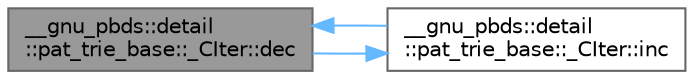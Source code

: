 digraph "__gnu_pbds::detail::pat_trie_base::_CIter::dec"
{
 // LATEX_PDF_SIZE
  bgcolor="transparent";
  edge [fontname=Helvetica,fontsize=10,labelfontname=Helvetica,labelfontsize=10];
  node [fontname=Helvetica,fontsize=10,shape=box,height=0.2,width=0.4];
  rankdir="LR";
  Node1 [id="Node000001",label="__gnu_pbds::detail\l::pat_trie_base::_CIter::dec",height=0.2,width=0.4,color="gray40", fillcolor="grey60", style="filled", fontcolor="black",tooltip=" "];
  Node1 -> Node2 [id="edge1_Node000001_Node000002",color="steelblue1",style="solid",tooltip=" "];
  Node2 [id="Node000002",label="__gnu_pbds::detail\l::pat_trie_base::_CIter::inc",height=0.2,width=0.4,color="grey40", fillcolor="white", style="filled",URL="$class____gnu__pbds_1_1detail_1_1pat__trie__base_1_1___c_iter.html#a91d7717e4d234180deae64d342c7febe",tooltip=" "];
  Node2 -> Node1 [id="edge2_Node000002_Node000001",color="steelblue1",style="solid",tooltip=" "];
}
